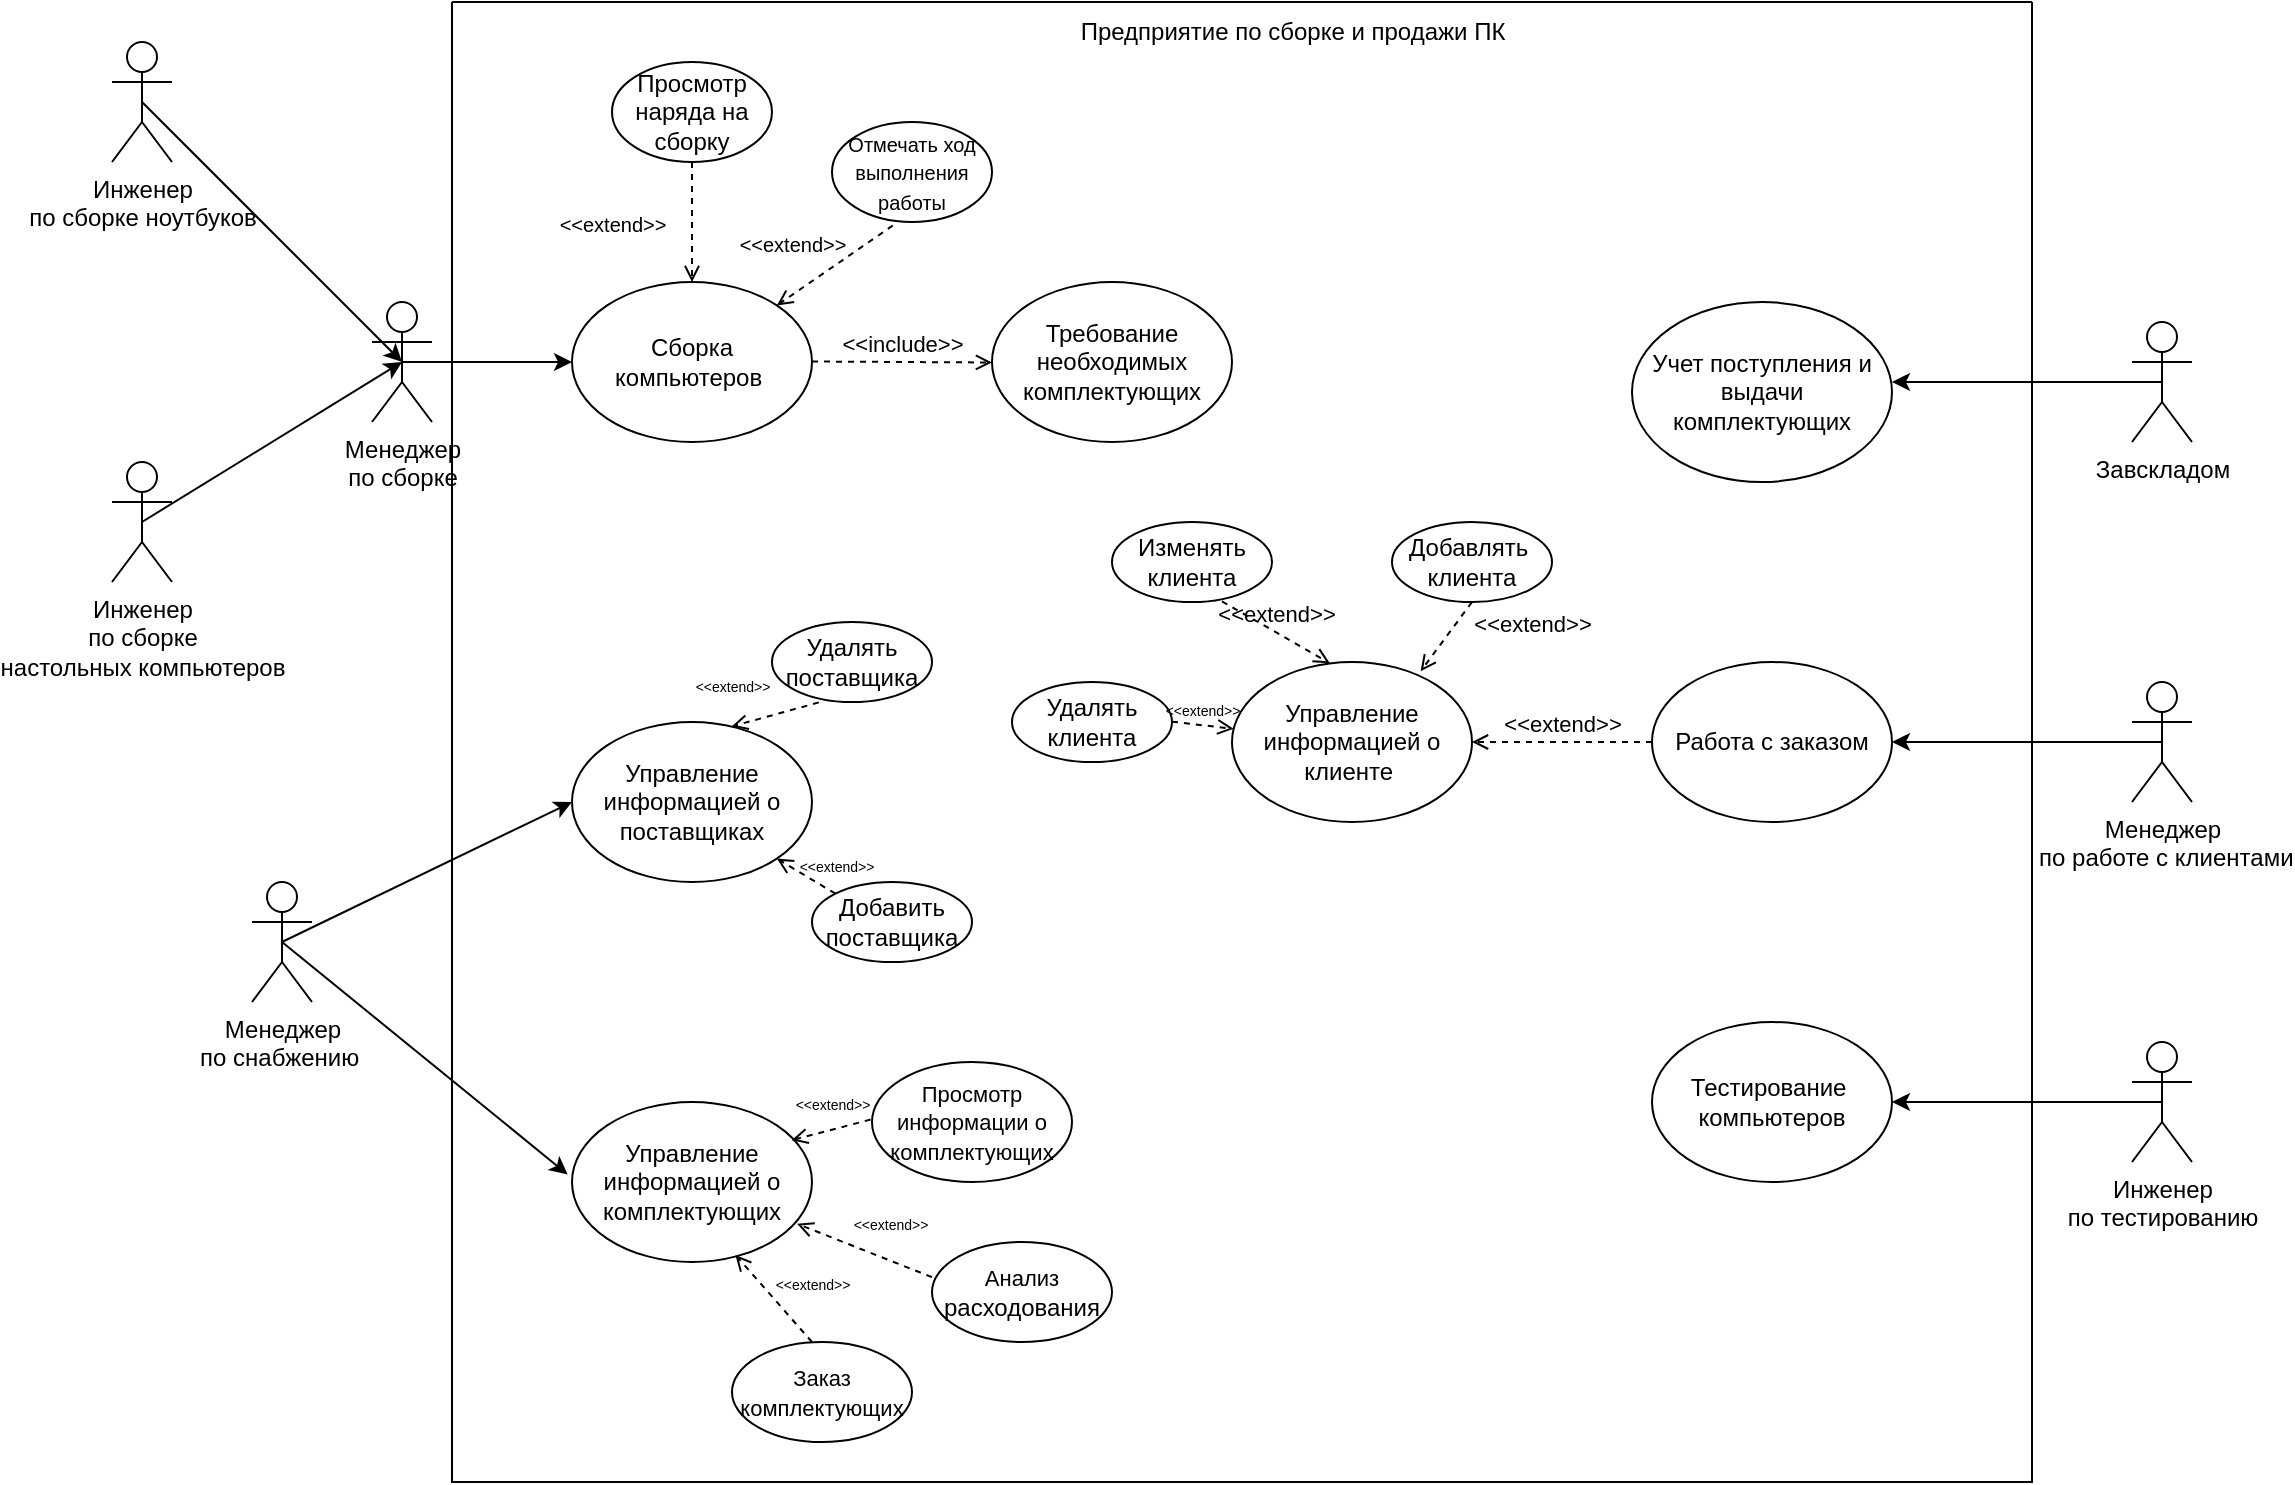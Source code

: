 <mxfile version="20.3.6" type="device"><diagram id="4QOkGkddjezC2TKVTrEB" name="Страница 1"><mxGraphModel dx="1422" dy="1732" grid="1" gridSize="10" guides="1" tooltips="1" connect="1" arrows="1" fold="1" page="1" pageScale="1" pageWidth="1169" pageHeight="827" math="0" shadow="0"><root><mxCell id="0"/><mxCell id="1" parent="0"/><mxCell id="scNm_bQ7g5ormDLWENlm-1" value="Инженер &lt;br&gt;по сборке ноутбуков" style="shape=umlActor;verticalLabelPosition=bottom;verticalAlign=top;html=1;outlineConnect=0;" vertex="1" parent="1"><mxGeometry x="70" y="-780" width="30" height="60" as="geometry"/></mxCell><mxCell id="scNm_bQ7g5ormDLWENlm-3" value="Инженер &lt;br&gt;по сборке &lt;br&gt;настольных компьютеров" style="shape=umlActor;verticalLabelPosition=bottom;verticalAlign=top;html=1;outlineConnect=0;" vertex="1" parent="1"><mxGeometry x="70" y="-570" width="30" height="60" as="geometry"/></mxCell><mxCell id="scNm_bQ7g5ormDLWENlm-4" value="Завскладом" style="shape=umlActor;verticalLabelPosition=bottom;verticalAlign=top;html=1;outlineConnect=0;" vertex="1" parent="1"><mxGeometry x="1080" y="-640" width="30" height="60" as="geometry"/></mxCell><mxCell id="scNm_bQ7g5ormDLWENlm-5" value="Инженер &lt;br&gt;по тестированию" style="shape=umlActor;verticalLabelPosition=bottom;verticalAlign=top;html=1;outlineConnect=0;" vertex="1" parent="1"><mxGeometry x="1080" y="-280" width="30" height="60" as="geometry"/></mxCell><mxCell id="scNm_bQ7g5ormDLWENlm-6" value="Менеджер &lt;br&gt;по снабжению&amp;nbsp;" style="shape=umlActor;verticalLabelPosition=bottom;verticalAlign=top;html=1;outlineConnect=0;" vertex="1" parent="1"><mxGeometry x="140" y="-360" width="30" height="60" as="geometry"/></mxCell><mxCell id="scNm_bQ7g5ormDLWENlm-7" value="Менеджер&lt;br&gt;&amp;nbsp;по работе с клиентами" style="shape=umlActor;verticalLabelPosition=bottom;verticalAlign=top;html=1;outlineConnect=0;" vertex="1" parent="1"><mxGeometry x="1080" y="-460" width="30" height="60" as="geometry"/></mxCell><mxCell id="scNm_bQ7g5ormDLWENlm-16" value="Управление информацией о поставщиках" style="ellipse;whiteSpace=wrap;html=1;" vertex="1" parent="1"><mxGeometry x="300" y="-440" width="120" height="80" as="geometry"/></mxCell><mxCell id="scNm_bQ7g5ormDLWENlm-23" value="Менеджер &lt;br&gt;по сборке" style="shape=umlActor;verticalLabelPosition=bottom;verticalAlign=top;html=1;outlineConnect=0;" vertex="1" parent="1"><mxGeometry x="200" y="-650" width="30" height="60" as="geometry"/></mxCell><mxCell id="scNm_bQ7g5ormDLWENlm-24" value="" style="endArrow=classic;html=1;rounded=0;exitX=0.5;exitY=0.5;exitDx=0;exitDy=0;exitPerimeter=0;entryX=0.5;entryY=0.5;entryDx=0;entryDy=0;entryPerimeter=0;" edge="1" parent="1" source="scNm_bQ7g5ormDLWENlm-3" target="scNm_bQ7g5ormDLWENlm-23"><mxGeometry width="50" height="50" relative="1" as="geometry"><mxPoint x="110" y="-540" as="sourcePoint"/><mxPoint x="160" y="-590" as="targetPoint"/></mxGeometry></mxCell><mxCell id="scNm_bQ7g5ormDLWENlm-25" value="" style="endArrow=classic;html=1;rounded=0;exitX=0.5;exitY=0.5;exitDx=0;exitDy=0;exitPerimeter=0;entryX=0.5;entryY=0.5;entryDx=0;entryDy=0;entryPerimeter=0;" edge="1" parent="1" source="scNm_bQ7g5ormDLWENlm-1" target="scNm_bQ7g5ormDLWENlm-23"><mxGeometry width="50" height="50" relative="1" as="geometry"><mxPoint x="80" y="-747.0" as="sourcePoint"/><mxPoint x="210" y="-827" as="targetPoint"/></mxGeometry></mxCell><mxCell id="scNm_bQ7g5ormDLWENlm-28" value="" style="endArrow=classic;html=1;rounded=0;exitX=0.5;exitY=0.5;exitDx=0;exitDy=0;exitPerimeter=0;entryX=0;entryY=0.5;entryDx=0;entryDy=0;" edge="1" parent="1" source="scNm_bQ7g5ormDLWENlm-23" target="scNm_bQ7g5ormDLWENlm-20"><mxGeometry width="50" height="50" relative="1" as="geometry"><mxPoint x="240" y="-595" as="sourcePoint"/><mxPoint x="290" y="-620" as="targetPoint"/></mxGeometry></mxCell><mxCell id="scNm_bQ7g5ormDLWENlm-30" value="" style="endArrow=classic;html=1;rounded=0;entryX=-0.018;entryY=0.453;entryDx=0;entryDy=0;entryPerimeter=0;exitX=0.5;exitY=0.5;exitDx=0;exitDy=0;exitPerimeter=0;" edge="1" parent="1" source="scNm_bQ7g5ormDLWENlm-6" target="scNm_bQ7g5ormDLWENlm-17"><mxGeometry width="50" height="50" relative="1" as="geometry"><mxPoint x="200" y="-300" as="sourcePoint"/><mxPoint x="250" y="-350" as="targetPoint"/></mxGeometry></mxCell><mxCell id="scNm_bQ7g5ormDLWENlm-31" value="" style="endArrow=classic;html=1;rounded=0;exitX=0.5;exitY=0.5;exitDx=0;exitDy=0;exitPerimeter=0;" edge="1" parent="1" source="scNm_bQ7g5ormDLWENlm-6"><mxGeometry width="50" height="50" relative="1" as="geometry"><mxPoint x="250" y="-350" as="sourcePoint"/><mxPoint x="300" y="-400" as="targetPoint"/></mxGeometry></mxCell><mxCell id="scNm_bQ7g5ormDLWENlm-32" value="" style="swimlane;startSize=0;" vertex="1" parent="1"><mxGeometry x="240" y="-800" width="790" height="740" as="geometry"/></mxCell><mxCell id="scNm_bQ7g5ormDLWENlm-19" value="Учет поступления и выдачи комплектующих" style="ellipse;whiteSpace=wrap;html=1;" vertex="1" parent="scNm_bQ7g5ormDLWENlm-32"><mxGeometry x="590" y="150" width="130" height="90" as="geometry"/></mxCell><mxCell id="scNm_bQ7g5ormDLWENlm-15" value="Работа с заказом" style="ellipse;whiteSpace=wrap;html=1;" vertex="1" parent="scNm_bQ7g5ormDLWENlm-32"><mxGeometry x="600" y="330" width="120" height="80" as="geometry"/></mxCell><mxCell id="scNm_bQ7g5ormDLWENlm-18" value="Управление информацией о клиенте&amp;nbsp;" style="ellipse;whiteSpace=wrap;html=1;" vertex="1" parent="scNm_bQ7g5ormDLWENlm-32"><mxGeometry x="390" y="330" width="120" height="80" as="geometry"/></mxCell><mxCell id="scNm_bQ7g5ormDLWENlm-35" value="&amp;lt;&amp;lt;extend&amp;gt;&amp;gt;" style="html=1;verticalAlign=bottom;labelBackgroundColor=none;endArrow=open;endFill=0;dashed=1;rounded=0;entryX=1;entryY=0.5;entryDx=0;entryDy=0;exitX=0;exitY=0.5;exitDx=0;exitDy=0;" edge="1" parent="scNm_bQ7g5ormDLWENlm-32" source="scNm_bQ7g5ormDLWENlm-15" target="scNm_bQ7g5ormDLWENlm-18"><mxGeometry width="160" relative="1" as="geometry"><mxPoint x="550" y="369.5" as="sourcePoint"/><mxPoint x="670" y="369.5" as="targetPoint"/></mxGeometry></mxCell><mxCell id="scNm_bQ7g5ormDLWENlm-36" value="Тестирование&amp;nbsp;&lt;br&gt;компьютеров" style="ellipse;whiteSpace=wrap;html=1;" vertex="1" parent="scNm_bQ7g5ormDLWENlm-32"><mxGeometry x="600" y="510" width="120" height="80" as="geometry"/></mxCell><mxCell id="scNm_bQ7g5ormDLWENlm-21" value="Требование необходимых комплектующих" style="ellipse;whiteSpace=wrap;html=1;" vertex="1" parent="scNm_bQ7g5ormDLWENlm-32"><mxGeometry x="270" y="140" width="120" height="80" as="geometry"/></mxCell><mxCell id="scNm_bQ7g5ormDLWENlm-20" value="Сборка компьютеров&amp;nbsp;" style="ellipse;whiteSpace=wrap;html=1;" vertex="1" parent="scNm_bQ7g5ormDLWENlm-32"><mxGeometry x="60" y="140" width="120" height="80" as="geometry"/></mxCell><mxCell id="scNm_bQ7g5ormDLWENlm-27" value="&amp;lt;&amp;lt;include&amp;gt;&amp;gt;" style="html=1;verticalAlign=bottom;labelBackgroundColor=none;endArrow=open;endFill=0;dashed=1;rounded=0;" edge="1" parent="scNm_bQ7g5ormDLWENlm-32"><mxGeometry width="160" relative="1" as="geometry"><mxPoint x="180" y="179.75" as="sourcePoint"/><mxPoint x="270" y="180.25" as="targetPoint"/></mxGeometry></mxCell><mxCell id="scNm_bQ7g5ormDLWENlm-17" value="Управление информацией о комплектующих" style="ellipse;whiteSpace=wrap;html=1;" vertex="1" parent="scNm_bQ7g5ormDLWENlm-32"><mxGeometry x="60" y="550" width="120" height="80" as="geometry"/></mxCell><mxCell id="scNm_bQ7g5ormDLWENlm-39" value="Предприятие по сборке и продажи ПК" style="text;html=1;align=center;verticalAlign=middle;resizable=0;points=[];autosize=1;strokeColor=none;fillColor=none;" vertex="1" parent="scNm_bQ7g5ormDLWENlm-32"><mxGeometry x="300" width="240" height="30" as="geometry"/></mxCell><mxCell id="scNm_bQ7g5ormDLWENlm-42" value="Удалять&lt;br&gt;клиента" style="ellipse;whiteSpace=wrap;html=1;" vertex="1" parent="scNm_bQ7g5ormDLWENlm-32"><mxGeometry x="280" y="340" width="80" height="40" as="geometry"/></mxCell><mxCell id="scNm_bQ7g5ormDLWENlm-41" value="Изменять&lt;br&gt;клиента" style="ellipse;whiteSpace=wrap;html=1;" vertex="1" parent="scNm_bQ7g5ormDLWENlm-32"><mxGeometry x="330" y="260" width="80" height="40" as="geometry"/></mxCell><mxCell id="scNm_bQ7g5ormDLWENlm-40" value="Добавлять&amp;nbsp;&lt;br&gt;клиента" style="ellipse;whiteSpace=wrap;html=1;" vertex="1" parent="scNm_bQ7g5ormDLWENlm-32"><mxGeometry x="470" y="260" width="80" height="40" as="geometry"/></mxCell><mxCell id="scNm_bQ7g5ormDLWENlm-43" value="&amp;lt;&amp;lt;extend&amp;gt;&amp;gt;" style="html=1;verticalAlign=bottom;labelBackgroundColor=none;endArrow=open;endFill=0;dashed=1;rounded=0;entryX=0.408;entryY=0.008;entryDx=0;entryDy=0;entryPerimeter=0;" edge="1" parent="scNm_bQ7g5ormDLWENlm-32" target="scNm_bQ7g5ormDLWENlm-18"><mxGeometry width="160" relative="1" as="geometry"><mxPoint x="385" y="299.67" as="sourcePoint"/><mxPoint x="455" y="299.67" as="targetPoint"/></mxGeometry></mxCell><mxCell id="scNm_bQ7g5ormDLWENlm-45" value="&amp;lt;&amp;lt;extend&amp;gt;&amp;gt;" style="html=1;verticalAlign=bottom;labelBackgroundColor=none;endArrow=open;endFill=0;dashed=1;rounded=0;entryX=0.786;entryY=0.058;entryDx=0;entryDy=0;entryPerimeter=0;" edge="1" parent="scNm_bQ7g5ormDLWENlm-32" target="scNm_bQ7g5ormDLWENlm-18"><mxGeometry x="-1" y="36" width="160" relative="1" as="geometry"><mxPoint x="510" y="300" as="sourcePoint"/><mxPoint x="620" y="300" as="targetPoint"/><mxPoint x="1" y="-1" as="offset"/></mxGeometry></mxCell><mxCell id="scNm_bQ7g5ormDLWENlm-44" value="&lt;font style=&quot;font-size: 7px;&quot;&gt;&amp;lt;&amp;lt;extend&amp;gt;&amp;gt;&lt;/font&gt;" style="html=1;verticalAlign=bottom;labelBackgroundColor=none;endArrow=open;endFill=0;dashed=1;rounded=0;" edge="1" parent="scNm_bQ7g5ormDLWENlm-32" target="scNm_bQ7g5ormDLWENlm-18"><mxGeometry width="160" relative="1" as="geometry"><mxPoint x="360" y="359.83" as="sourcePoint"/><mxPoint x="430" y="359.83" as="targetPoint"/></mxGeometry></mxCell><mxCell id="scNm_bQ7g5ormDLWENlm-48" value="&lt;font style=&quot;font-size: 11px;&quot;&gt;Заказ&lt;br&gt;комплектующих&lt;/font&gt;" style="ellipse;whiteSpace=wrap;html=1;" vertex="1" parent="scNm_bQ7g5ormDLWENlm-32"><mxGeometry x="140" y="670" width="90" height="50" as="geometry"/></mxCell><mxCell id="scNm_bQ7g5ormDLWENlm-47" value="Удалять&lt;br&gt;поставщика" style="ellipse;whiteSpace=wrap;html=1;" vertex="1" parent="scNm_bQ7g5ormDLWENlm-32"><mxGeometry x="160" y="310" width="80" height="40" as="geometry"/></mxCell><mxCell id="scNm_bQ7g5ormDLWENlm-46" value="Добавить&lt;br&gt;поставщика" style="ellipse;whiteSpace=wrap;html=1;" vertex="1" parent="scNm_bQ7g5ormDLWENlm-32"><mxGeometry x="180" y="440" width="80" height="40" as="geometry"/></mxCell><mxCell id="scNm_bQ7g5ormDLWENlm-52" value="&lt;span style=&quot;font-size: 11px;&quot;&gt;Анализ&lt;br&gt;&lt;/span&gt;расходования" style="ellipse;whiteSpace=wrap;html=1;" vertex="1" parent="scNm_bQ7g5ormDLWENlm-32"><mxGeometry x="240" y="620" width="90" height="50" as="geometry"/></mxCell><mxCell id="scNm_bQ7g5ormDLWENlm-51" value="&lt;span style=&quot;font-size: 11px;&quot;&gt;Просмотр информации о комплектующих&lt;/span&gt;" style="ellipse;whiteSpace=wrap;html=1;" vertex="1" parent="scNm_bQ7g5ormDLWENlm-32"><mxGeometry x="210" y="530" width="100" height="60" as="geometry"/></mxCell><mxCell id="scNm_bQ7g5ormDLWENlm-55" value="&lt;font style=&quot;font-size: 7px;&quot;&gt;&amp;lt;&amp;lt;extend&amp;gt;&amp;gt;&lt;/font&gt;" style="html=1;verticalAlign=bottom;labelBackgroundColor=none;endArrow=open;endFill=0;dashed=1;rounded=0;entryX=0.681;entryY=0.956;entryDx=0;entryDy=0;exitX=0;exitY=0;exitDx=0;exitDy=0;entryPerimeter=0;" edge="1" parent="scNm_bQ7g5ormDLWENlm-32" target="scNm_bQ7g5ormDLWENlm-17"><mxGeometry x="-0.469" y="-14" width="160" relative="1" as="geometry"><mxPoint x="179.996" y="669.998" as="sourcePoint"/><mxPoint x="150.706" y="652.424" as="targetPoint"/><mxPoint as="offset"/></mxGeometry></mxCell><mxCell id="scNm_bQ7g5ormDLWENlm-54" value="&lt;font style=&quot;font-size: 7px;&quot;&gt;&amp;lt;&amp;lt;extend&amp;gt;&amp;gt;&lt;/font&gt;" style="html=1;verticalAlign=bottom;labelBackgroundColor=none;endArrow=open;endFill=0;dashed=1;rounded=0;entryX=0.938;entryY=0.761;entryDx=0;entryDy=0;exitX=0;exitY=0;exitDx=0;exitDy=0;entryPerimeter=0;" edge="1" parent="scNm_bQ7g5ormDLWENlm-32" target="scNm_bQ7g5ormDLWENlm-17"><mxGeometry x="-0.271" y="-9" width="160" relative="1" as="geometry"><mxPoint x="239.996" y="637.578" as="sourcePoint"/><mxPoint x="210.706" y="620.004" as="targetPoint"/><mxPoint as="offset"/></mxGeometry></mxCell><mxCell id="scNm_bQ7g5ormDLWENlm-53" value="&lt;font style=&quot;font-size: 7px;&quot;&gt;&amp;lt;&amp;lt;extend&amp;gt;&amp;gt;&lt;/font&gt;" style="html=1;verticalAlign=bottom;labelBackgroundColor=none;endArrow=open;endFill=0;dashed=1;rounded=0;entryX=0.915;entryY=0.239;entryDx=0;entryDy=0;exitX=0;exitY=0;exitDx=0;exitDy=0;entryPerimeter=0;" edge="1" parent="scNm_bQ7g5ormDLWENlm-32" target="scNm_bQ7g5ormDLWENlm-17"><mxGeometry x="-0.086" y="-5" width="160" relative="1" as="geometry"><mxPoint x="209.286" y="558.788" as="sourcePoint"/><mxPoint x="179.996" y="541.214" as="targetPoint"/><mxPoint as="offset"/></mxGeometry></mxCell><mxCell id="scNm_bQ7g5ormDLWENlm-57" value="Просмотр наряда на сборку" style="ellipse;whiteSpace=wrap;html=1;" vertex="1" parent="scNm_bQ7g5ormDLWENlm-32"><mxGeometry x="80" y="30" width="80" height="50" as="geometry"/></mxCell><mxCell id="scNm_bQ7g5ormDLWENlm-56" value="&lt;font style=&quot;font-size: 10px;&quot;&gt;Отмечать ход выполнения работы&lt;/font&gt;" style="ellipse;whiteSpace=wrap;html=1;" vertex="1" parent="scNm_bQ7g5ormDLWENlm-32"><mxGeometry x="190" y="60" width="80" height="50" as="geometry"/></mxCell><mxCell id="scNm_bQ7g5ormDLWENlm-58" value="&amp;lt;&amp;lt;extend&amp;gt;&amp;gt;" style="html=1;verticalAlign=bottom;labelBackgroundColor=none;endArrow=open;endFill=0;dashed=1;rounded=0;fontSize=10;entryX=0.5;entryY=0;entryDx=0;entryDy=0;exitX=0.5;exitY=1;exitDx=0;exitDy=0;" edge="1" parent="scNm_bQ7g5ormDLWENlm-32" source="scNm_bQ7g5ormDLWENlm-57" target="scNm_bQ7g5ormDLWENlm-20"><mxGeometry x="0.333" y="-40" width="160" relative="1" as="geometry"><mxPoint x="110" y="139.31" as="sourcePoint"/><mxPoint x="270" y="139.31" as="targetPoint"/><mxPoint as="offset"/></mxGeometry></mxCell><mxCell id="scNm_bQ7g5ormDLWENlm-59" value="&amp;lt;&amp;lt;extend&amp;gt;&amp;gt;" style="html=1;verticalAlign=bottom;labelBackgroundColor=none;endArrow=open;endFill=0;dashed=1;rounded=0;fontSize=10;entryX=1;entryY=0;entryDx=0;entryDy=0;exitX=0.38;exitY=1.035;exitDx=0;exitDy=0;exitPerimeter=0;" edge="1" parent="scNm_bQ7g5ormDLWENlm-32" source="scNm_bQ7g5ormDLWENlm-56" target="scNm_bQ7g5ormDLWENlm-20"><mxGeometry x="0.473" y="-14" width="160" relative="1" as="geometry"><mxPoint x="190.0" y="140.0" as="sourcePoint"/><mxPoint x="185.44" y="83.44" as="targetPoint"/><mxPoint as="offset"/></mxGeometry></mxCell><mxCell id="scNm_bQ7g5ormDLWENlm-33" value="" style="endArrow=classic;html=1;rounded=0;exitX=0.5;exitY=0.5;exitDx=0;exitDy=0;exitPerimeter=0;" edge="1" parent="1" source="scNm_bQ7g5ormDLWENlm-4"><mxGeometry width="50" height="50" relative="1" as="geometry"><mxPoint x="1020" y="-570" as="sourcePoint"/><mxPoint x="960" y="-610" as="targetPoint"/></mxGeometry></mxCell><mxCell id="scNm_bQ7g5ormDLWENlm-34" value="" style="endArrow=classic;html=1;rounded=0;entryX=1;entryY=0.5;entryDx=0;entryDy=0;exitX=0.5;exitY=0.5;exitDx=0;exitDy=0;exitPerimeter=0;" edge="1" parent="1" source="scNm_bQ7g5ormDLWENlm-7" target="scNm_bQ7g5ormDLWENlm-15"><mxGeometry width="50" height="50" relative="1" as="geometry"><mxPoint x="960" y="-390" as="sourcePoint"/><mxPoint x="1010" y="-440" as="targetPoint"/></mxGeometry></mxCell><mxCell id="scNm_bQ7g5ormDLWENlm-37" value="" style="endArrow=classic;html=1;rounded=0;entryX=1;entryY=0.5;entryDx=0;entryDy=0;exitX=0.5;exitY=0.5;exitDx=0;exitDy=0;exitPerimeter=0;" edge="1" parent="1" source="scNm_bQ7g5ormDLWENlm-5" target="scNm_bQ7g5ormDLWENlm-36"><mxGeometry width="50" height="50" relative="1" as="geometry"><mxPoint x="970" y="-190" as="sourcePoint"/><mxPoint x="1020" y="-240" as="targetPoint"/></mxGeometry></mxCell><mxCell id="scNm_bQ7g5ormDLWENlm-49" value="&lt;font style=&quot;font-size: 7px;&quot;&gt;&amp;lt;&amp;lt;extend&amp;gt;&amp;gt;&lt;/font&gt;" style="html=1;verticalAlign=bottom;labelBackgroundColor=none;endArrow=open;endFill=0;dashed=1;rounded=0;entryX=1;entryY=1;entryDx=0;entryDy=0;exitX=0;exitY=0;exitDx=0;exitDy=0;" edge="1" parent="1" source="scNm_bQ7g5ormDLWENlm-46" target="scNm_bQ7g5ormDLWENlm-16"><mxGeometry x="-0.824" y="-5" width="160" relative="1" as="geometry"><mxPoint x="470" y="-380" as="sourcePoint"/><mxPoint x="510" y="-380" as="targetPoint"/><mxPoint as="offset"/></mxGeometry></mxCell><mxCell id="scNm_bQ7g5ormDLWENlm-50" value="&lt;font style=&quot;font-size: 7px;&quot;&gt;&amp;lt;&amp;lt;extend&amp;gt;&amp;gt;&lt;/font&gt;" style="html=1;verticalAlign=bottom;labelBackgroundColor=none;endArrow=open;endFill=0;dashed=1;rounded=0;entryX=0.665;entryY=0.028;entryDx=0;entryDy=0;exitX=0.293;exitY=1.005;exitDx=0;exitDy=0;exitPerimeter=0;entryPerimeter=0;" edge="1" parent="1" source="scNm_bQ7g5ormDLWENlm-47" target="scNm_bQ7g5ormDLWENlm-16"><mxGeometry x="0.848" y="-12" width="160" relative="1" as="geometry"><mxPoint x="419.996" y="-421.212" as="sourcePoint"/><mxPoint x="390.706" y="-438.786" as="targetPoint"/><mxPoint as="offset"/></mxGeometry></mxCell></root></mxGraphModel></diagram></mxfile>